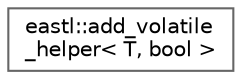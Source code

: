digraph "类继承关系图"
{
 // LATEX_PDF_SIZE
  bgcolor="transparent";
  edge [fontname=Helvetica,fontsize=10,labelfontname=Helvetica,labelfontsize=10];
  node [fontname=Helvetica,fontsize=10,shape=box,height=0.2,width=0.4];
  rankdir="LR";
  Node0 [id="Node000000",label="eastl::add_volatile\l_helper\< T, bool \>",height=0.2,width=0.4,color="grey40", fillcolor="white", style="filled",URL="$structeastl_1_1add__volatile__helper.html",tooltip=" "];
}
